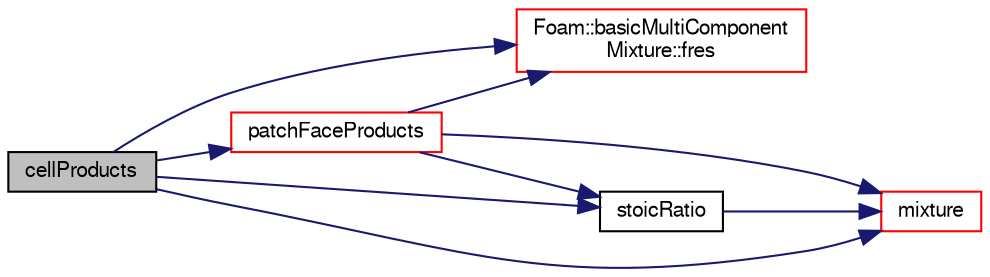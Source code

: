 digraph "cellProducts"
{
  bgcolor="transparent";
  edge [fontname="FreeSans",fontsize="10",labelfontname="FreeSans",labelfontsize="10"];
  node [fontname="FreeSans",fontsize="10",shape=record];
  rankdir="LR";
  Node397 [label="cellProducts",height=0.2,width=0.4,color="black", fillcolor="grey75", style="filled", fontcolor="black"];
  Node397 -> Node398 [color="midnightblue",fontsize="10",style="solid",fontname="FreeSans"];
  Node398 [label="Foam::basicMultiComponent\lMixture::fres",height=0.2,width=0.4,color="red",URL="$a30130.html#acbffdcb2124a13da815c8c737fbbe02b"];
  Node397 -> Node400 [color="midnightblue",fontsize="10",style="solid",fontname="FreeSans"];
  Node400 [label="mixture",height=0.2,width=0.4,color="red",URL="$a30162.html#a4ca3da4ba6a39fc1dd9ac3bd51c2eda0"];
  Node397 -> Node452 [color="midnightblue",fontsize="10",style="solid",fontname="FreeSans"];
  Node452 [label="patchFaceProducts",height=0.2,width=0.4,color="red",URL="$a30162.html#a1880727b2076469eeb2ba7698b6c9572"];
  Node452 -> Node400 [color="midnightblue",fontsize="10",style="solid",fontname="FreeSans"];
  Node452 -> Node398 [color="midnightblue",fontsize="10",style="solid",fontname="FreeSans"];
  Node452 -> Node454 [color="midnightblue",fontsize="10",style="solid",fontname="FreeSans"];
  Node454 [label="stoicRatio",height=0.2,width=0.4,color="black",URL="$a30162.html#aefa83c30b8aa20f42f8ece5ce19f9836"];
  Node454 -> Node400 [color="midnightblue",fontsize="10",style="solid",fontname="FreeSans"];
  Node397 -> Node454 [color="midnightblue",fontsize="10",style="solid",fontname="FreeSans"];
}
